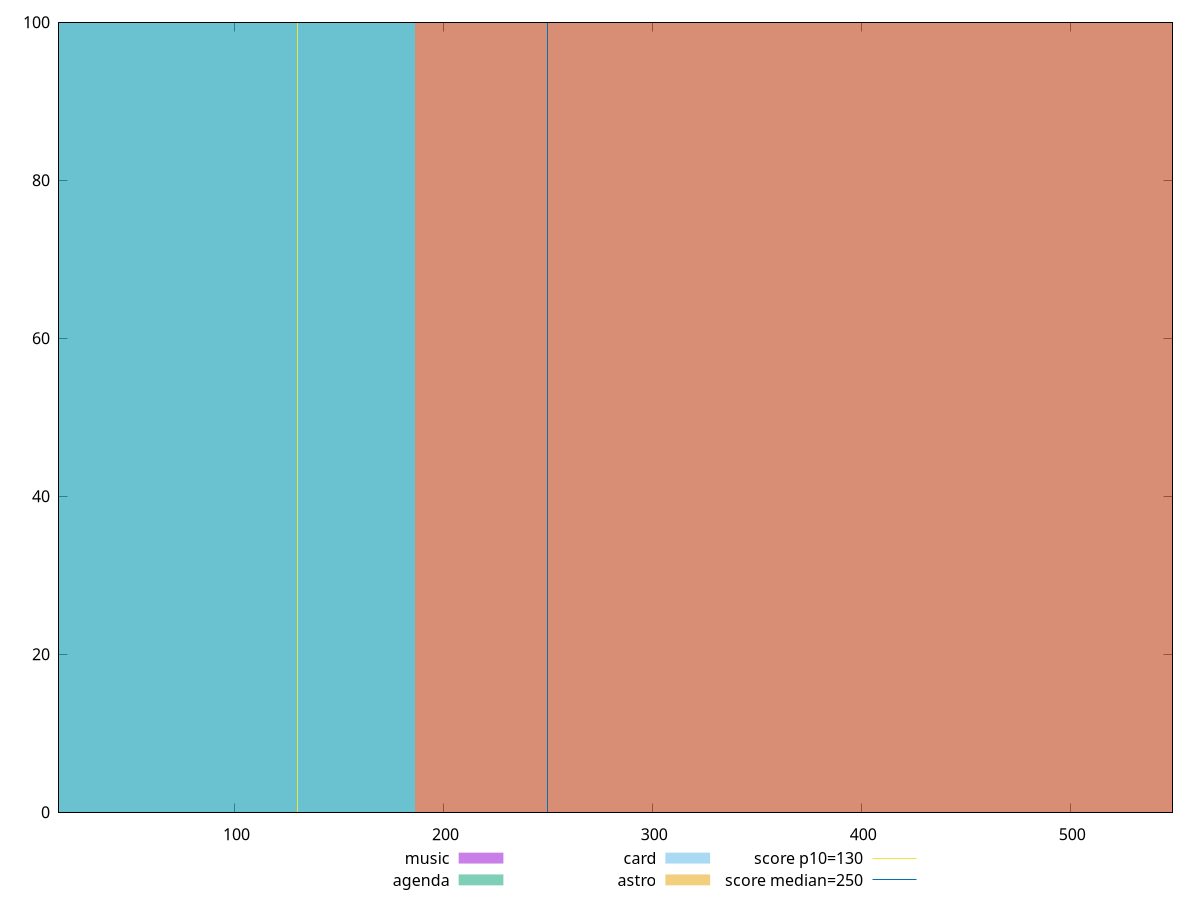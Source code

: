 reset

$music <<EOF
372.8199556595727 100
EOF

$agenda <<EOF
0 100
EOF

$card <<EOF
0 100
EOF

$astro <<EOF
372.8199556595727 100
EOF

set key outside below
set boxwidth 372.8199556595727
set xrange [16:549]
set yrange [0:100]
set trange [0:100]
set style fill transparent solid 0.5 noborder

set parametric
set terminal svg size 640, 520 enhanced background rgb 'white'
set output "reports/report_00031_2021-02-24T23-18-18.084Z/max-potential-fid/comparison/histogram/all_raw.svg"

plot $music title "music" with boxes, \
     $agenda title "agenda" with boxes, \
     $card title "card" with boxes, \
     $astro title "astro" with boxes, \
     130,t title "score p10=130", \
     250,t title "score median=250"

reset
